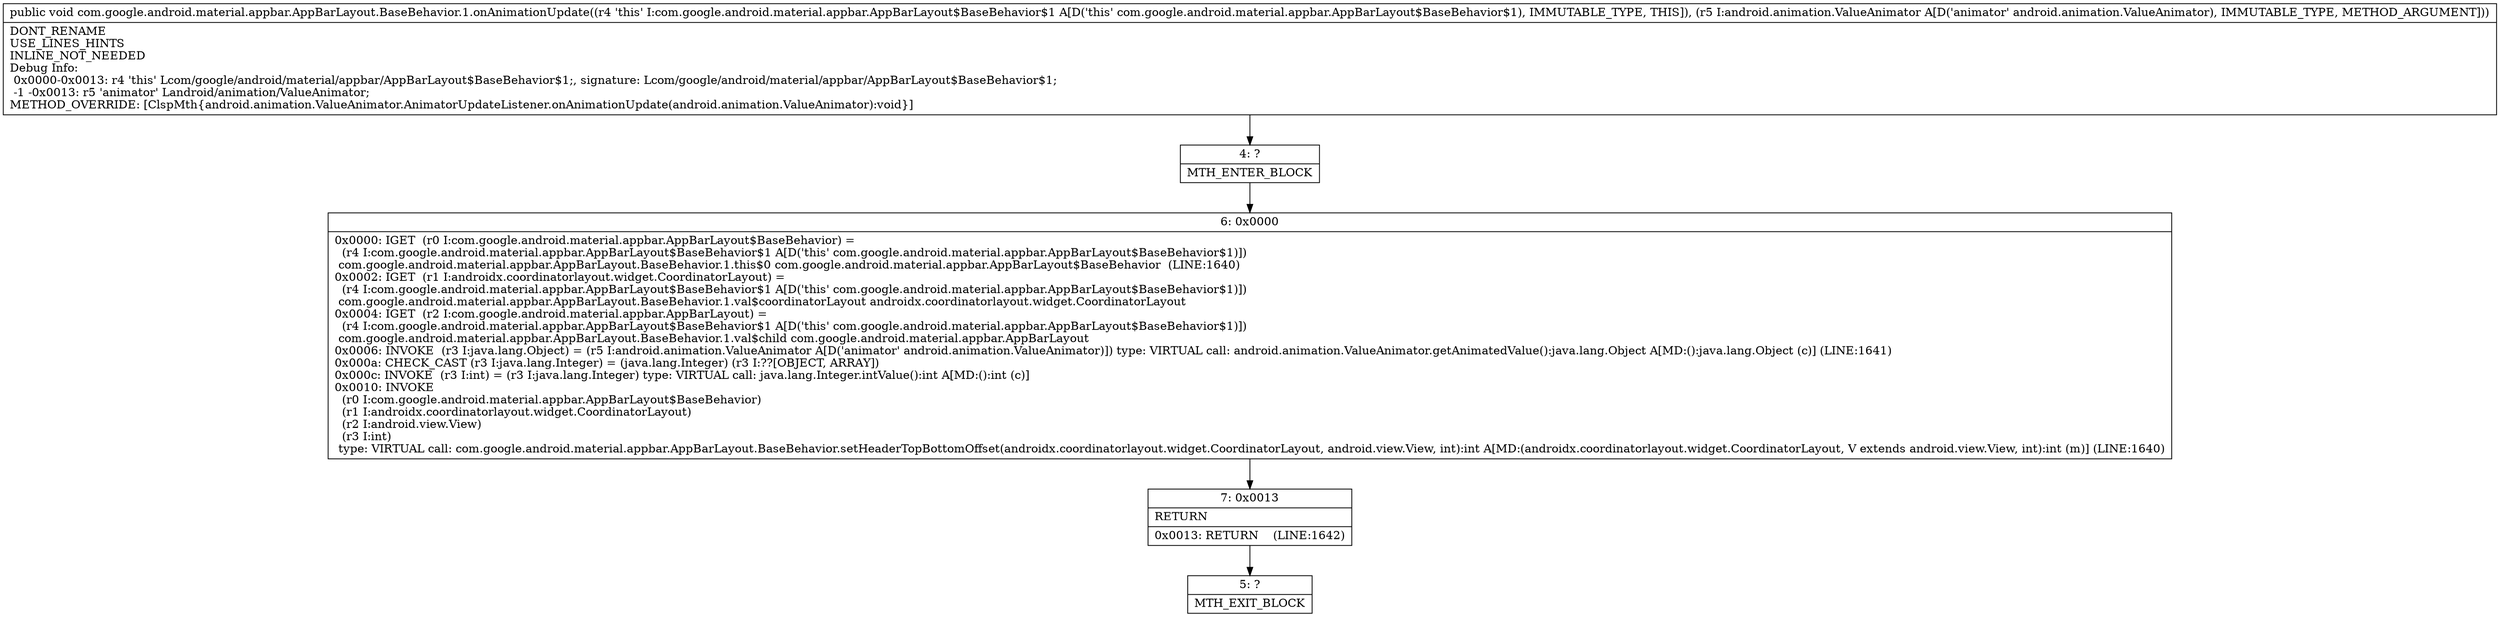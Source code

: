 digraph "CFG forcom.google.android.material.appbar.AppBarLayout.BaseBehavior.1.onAnimationUpdate(Landroid\/animation\/ValueAnimator;)V" {
Node_4 [shape=record,label="{4\:\ ?|MTH_ENTER_BLOCK\l}"];
Node_6 [shape=record,label="{6\:\ 0x0000|0x0000: IGET  (r0 I:com.google.android.material.appbar.AppBarLayout$BaseBehavior) = \l  (r4 I:com.google.android.material.appbar.AppBarLayout$BaseBehavior$1 A[D('this' com.google.android.material.appbar.AppBarLayout$BaseBehavior$1)])\l com.google.android.material.appbar.AppBarLayout.BaseBehavior.1.this$0 com.google.android.material.appbar.AppBarLayout$BaseBehavior  (LINE:1640)\l0x0002: IGET  (r1 I:androidx.coordinatorlayout.widget.CoordinatorLayout) = \l  (r4 I:com.google.android.material.appbar.AppBarLayout$BaseBehavior$1 A[D('this' com.google.android.material.appbar.AppBarLayout$BaseBehavior$1)])\l com.google.android.material.appbar.AppBarLayout.BaseBehavior.1.val$coordinatorLayout androidx.coordinatorlayout.widget.CoordinatorLayout \l0x0004: IGET  (r2 I:com.google.android.material.appbar.AppBarLayout) = \l  (r4 I:com.google.android.material.appbar.AppBarLayout$BaseBehavior$1 A[D('this' com.google.android.material.appbar.AppBarLayout$BaseBehavior$1)])\l com.google.android.material.appbar.AppBarLayout.BaseBehavior.1.val$child com.google.android.material.appbar.AppBarLayout \l0x0006: INVOKE  (r3 I:java.lang.Object) = (r5 I:android.animation.ValueAnimator A[D('animator' android.animation.ValueAnimator)]) type: VIRTUAL call: android.animation.ValueAnimator.getAnimatedValue():java.lang.Object A[MD:():java.lang.Object (c)] (LINE:1641)\l0x000a: CHECK_CAST (r3 I:java.lang.Integer) = (java.lang.Integer) (r3 I:??[OBJECT, ARRAY]) \l0x000c: INVOKE  (r3 I:int) = (r3 I:java.lang.Integer) type: VIRTUAL call: java.lang.Integer.intValue():int A[MD:():int (c)]\l0x0010: INVOKE  \l  (r0 I:com.google.android.material.appbar.AppBarLayout$BaseBehavior)\l  (r1 I:androidx.coordinatorlayout.widget.CoordinatorLayout)\l  (r2 I:android.view.View)\l  (r3 I:int)\l type: VIRTUAL call: com.google.android.material.appbar.AppBarLayout.BaseBehavior.setHeaderTopBottomOffset(androidx.coordinatorlayout.widget.CoordinatorLayout, android.view.View, int):int A[MD:(androidx.coordinatorlayout.widget.CoordinatorLayout, V extends android.view.View, int):int (m)] (LINE:1640)\l}"];
Node_7 [shape=record,label="{7\:\ 0x0013|RETURN\l|0x0013: RETURN    (LINE:1642)\l}"];
Node_5 [shape=record,label="{5\:\ ?|MTH_EXIT_BLOCK\l}"];
MethodNode[shape=record,label="{public void com.google.android.material.appbar.AppBarLayout.BaseBehavior.1.onAnimationUpdate((r4 'this' I:com.google.android.material.appbar.AppBarLayout$BaseBehavior$1 A[D('this' com.google.android.material.appbar.AppBarLayout$BaseBehavior$1), IMMUTABLE_TYPE, THIS]), (r5 I:android.animation.ValueAnimator A[D('animator' android.animation.ValueAnimator), IMMUTABLE_TYPE, METHOD_ARGUMENT]))  | DONT_RENAME\lUSE_LINES_HINTS\lINLINE_NOT_NEEDED\lDebug Info:\l  0x0000\-0x0013: r4 'this' Lcom\/google\/android\/material\/appbar\/AppBarLayout$BaseBehavior$1;, signature: Lcom\/google\/android\/material\/appbar\/AppBarLayout$BaseBehavior$1;\l  \-1 \-0x0013: r5 'animator' Landroid\/animation\/ValueAnimator;\lMETHOD_OVERRIDE: [ClspMth\{android.animation.ValueAnimator.AnimatorUpdateListener.onAnimationUpdate(android.animation.ValueAnimator):void\}]\l}"];
MethodNode -> Node_4;Node_4 -> Node_6;
Node_6 -> Node_7;
Node_7 -> Node_5;
}

